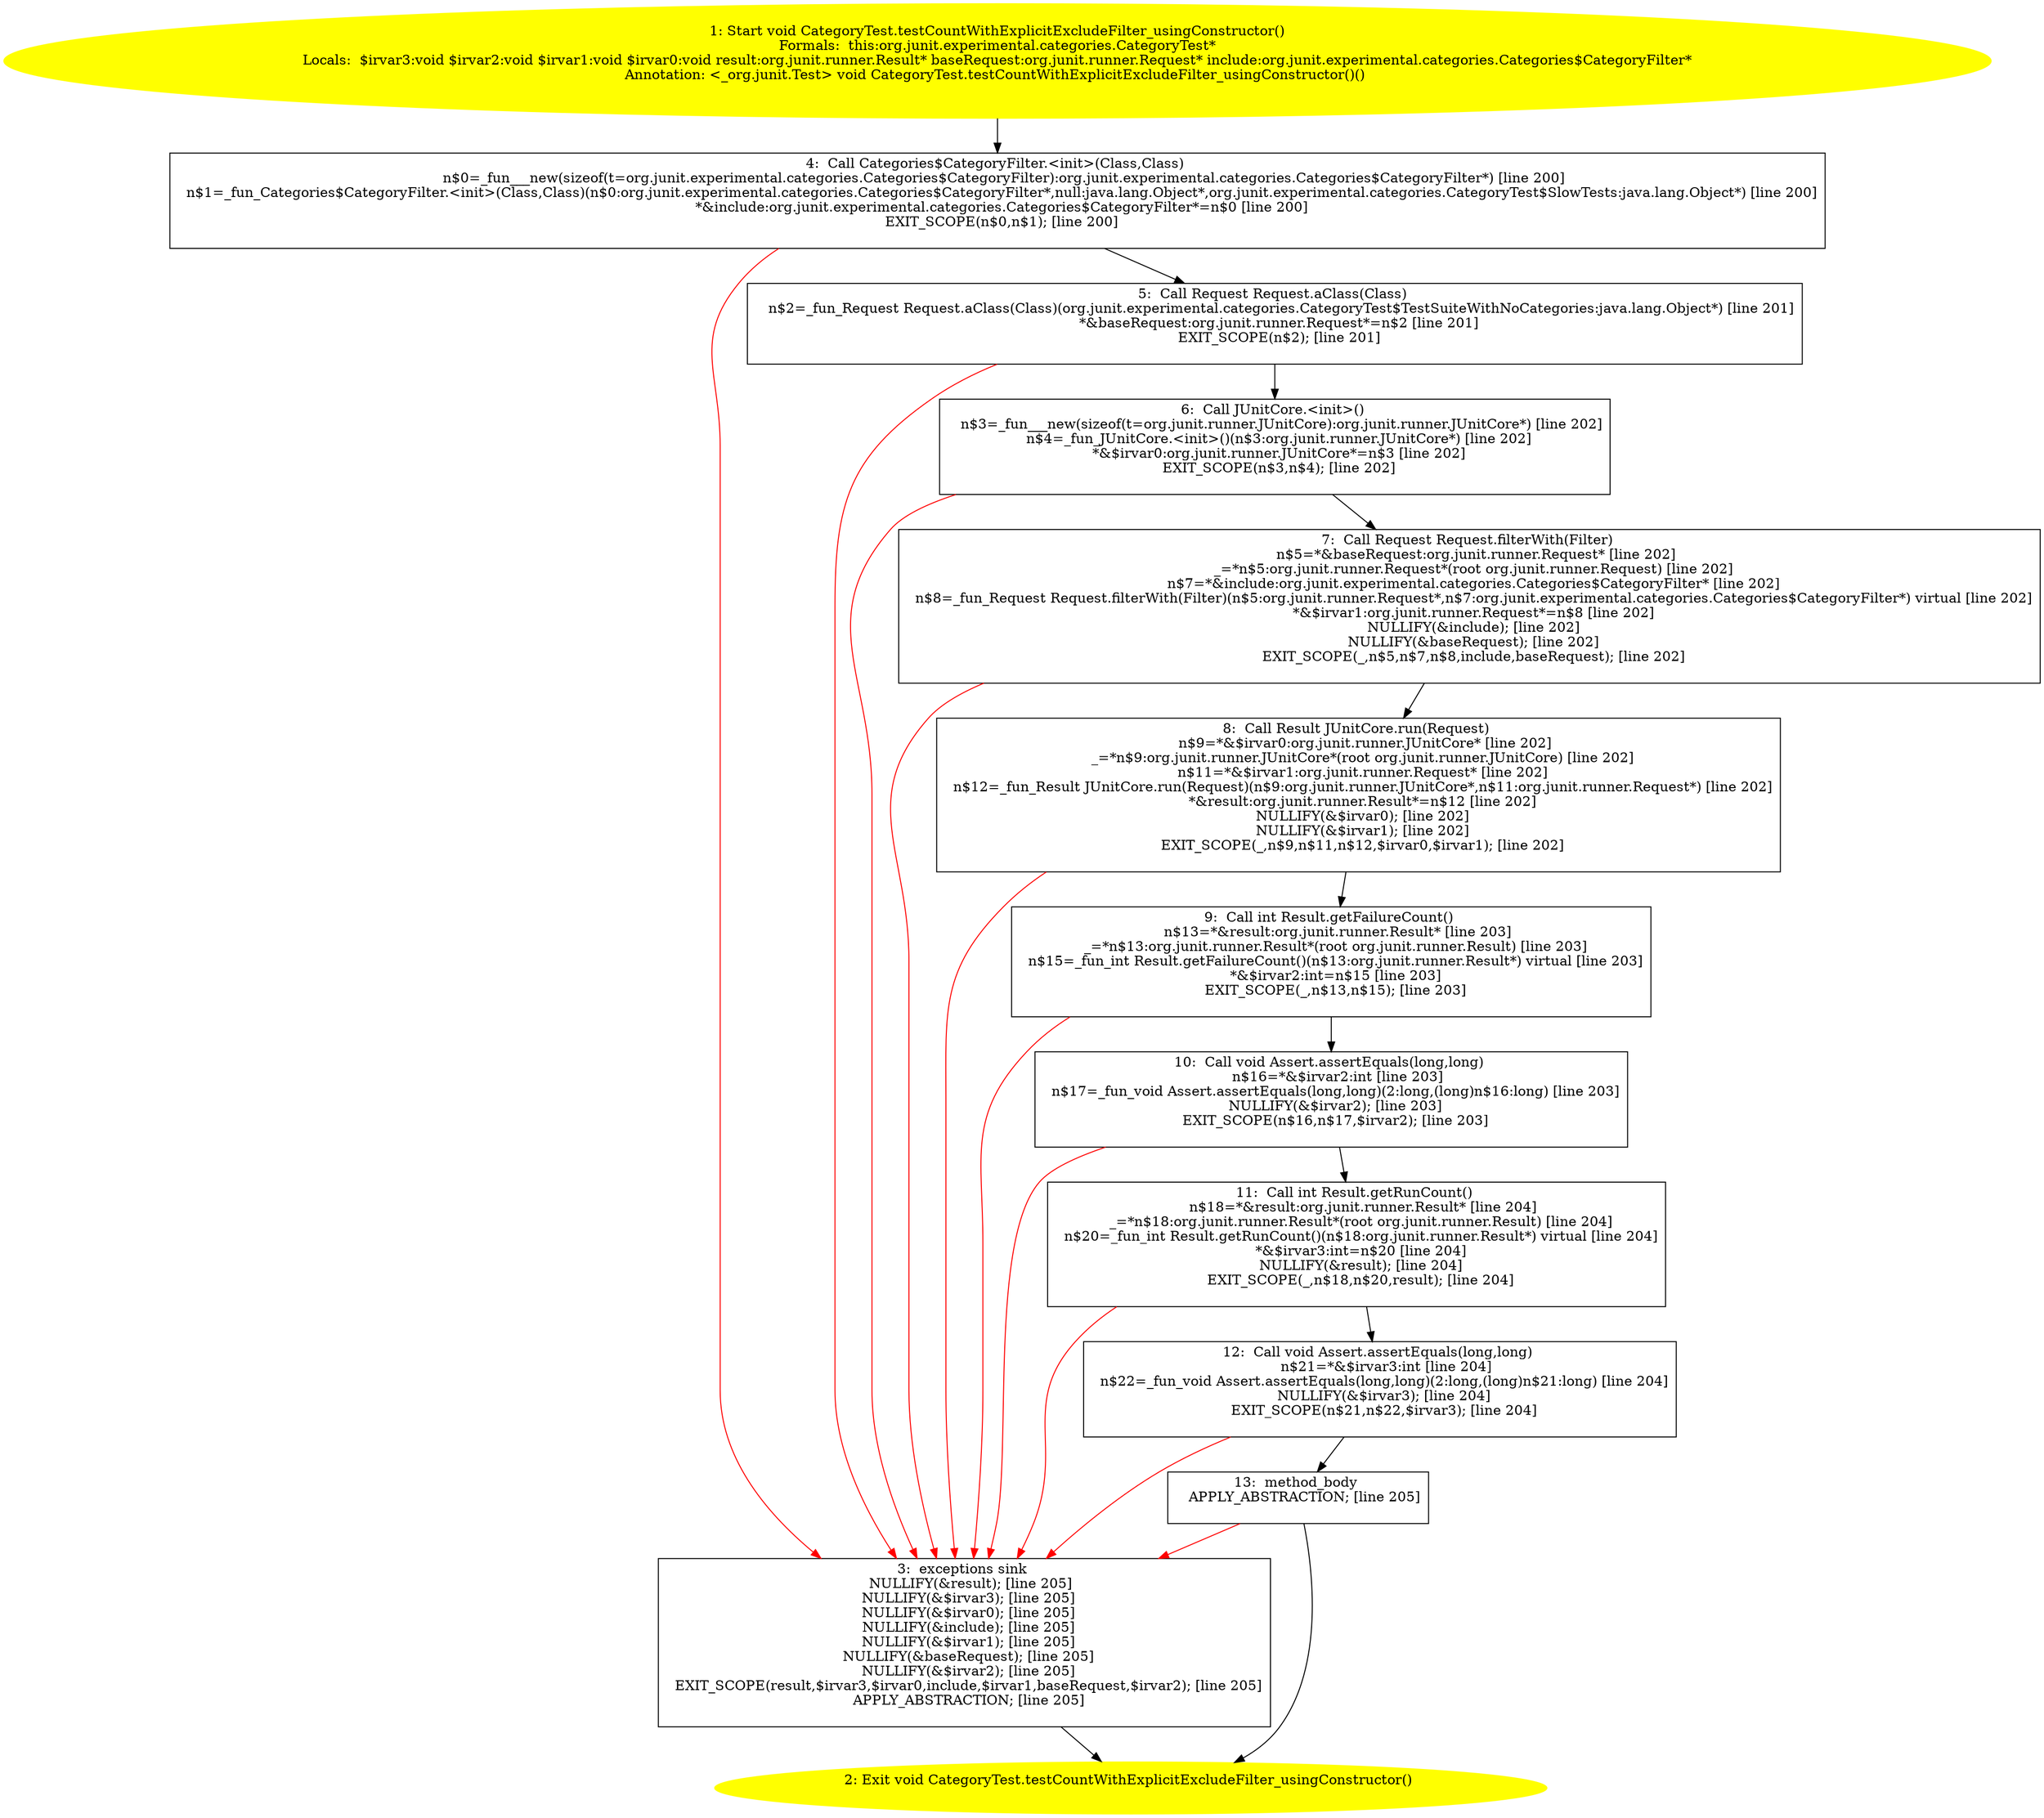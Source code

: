 /* @generated */
digraph cfg {
"org.junit.experimental.categories.CategoryTest.testCountWithExplicitExcludeFilter_usingConstructor().c0f4f1947a8e095f050136983a51842e_1" [label="1: Start void CategoryTest.testCountWithExplicitExcludeFilter_usingConstructor()\nFormals:  this:org.junit.experimental.categories.CategoryTest*\nLocals:  $irvar3:void $irvar2:void $irvar1:void $irvar0:void result:org.junit.runner.Result* baseRequest:org.junit.runner.Request* include:org.junit.experimental.categories.Categories$CategoryFilter*\nAnnotation: <_org.junit.Test> void CategoryTest.testCountWithExplicitExcludeFilter_usingConstructor()() \n  " color=yellow style=filled]
	

	 "org.junit.experimental.categories.CategoryTest.testCountWithExplicitExcludeFilter_usingConstructor().c0f4f1947a8e095f050136983a51842e_1" -> "org.junit.experimental.categories.CategoryTest.testCountWithExplicitExcludeFilter_usingConstructor().c0f4f1947a8e095f050136983a51842e_4" ;
"org.junit.experimental.categories.CategoryTest.testCountWithExplicitExcludeFilter_usingConstructor().c0f4f1947a8e095f050136983a51842e_2" [label="2: Exit void CategoryTest.testCountWithExplicitExcludeFilter_usingConstructor() \n  " color=yellow style=filled]
	

"org.junit.experimental.categories.CategoryTest.testCountWithExplicitExcludeFilter_usingConstructor().c0f4f1947a8e095f050136983a51842e_3" [label="3:  exceptions sink \n   NULLIFY(&result); [line 205]\n  NULLIFY(&$irvar3); [line 205]\n  NULLIFY(&$irvar0); [line 205]\n  NULLIFY(&include); [line 205]\n  NULLIFY(&$irvar1); [line 205]\n  NULLIFY(&baseRequest); [line 205]\n  NULLIFY(&$irvar2); [line 205]\n  EXIT_SCOPE(result,$irvar3,$irvar0,include,$irvar1,baseRequest,$irvar2); [line 205]\n  APPLY_ABSTRACTION; [line 205]\n " shape="box"]
	

	 "org.junit.experimental.categories.CategoryTest.testCountWithExplicitExcludeFilter_usingConstructor().c0f4f1947a8e095f050136983a51842e_3" -> "org.junit.experimental.categories.CategoryTest.testCountWithExplicitExcludeFilter_usingConstructor().c0f4f1947a8e095f050136983a51842e_2" ;
"org.junit.experimental.categories.CategoryTest.testCountWithExplicitExcludeFilter_usingConstructor().c0f4f1947a8e095f050136983a51842e_4" [label="4:  Call Categories$CategoryFilter.<init>(Class,Class) \n   n$0=_fun___new(sizeof(t=org.junit.experimental.categories.Categories$CategoryFilter):org.junit.experimental.categories.Categories$CategoryFilter*) [line 200]\n  n$1=_fun_Categories$CategoryFilter.<init>(Class,Class)(n$0:org.junit.experimental.categories.Categories$CategoryFilter*,null:java.lang.Object*,org.junit.experimental.categories.CategoryTest$SlowTests:java.lang.Object*) [line 200]\n  *&include:org.junit.experimental.categories.Categories$CategoryFilter*=n$0 [line 200]\n  EXIT_SCOPE(n$0,n$1); [line 200]\n " shape="box"]
	

	 "org.junit.experimental.categories.CategoryTest.testCountWithExplicitExcludeFilter_usingConstructor().c0f4f1947a8e095f050136983a51842e_4" -> "org.junit.experimental.categories.CategoryTest.testCountWithExplicitExcludeFilter_usingConstructor().c0f4f1947a8e095f050136983a51842e_5" ;
	 "org.junit.experimental.categories.CategoryTest.testCountWithExplicitExcludeFilter_usingConstructor().c0f4f1947a8e095f050136983a51842e_4" -> "org.junit.experimental.categories.CategoryTest.testCountWithExplicitExcludeFilter_usingConstructor().c0f4f1947a8e095f050136983a51842e_3" [color="red" ];
"org.junit.experimental.categories.CategoryTest.testCountWithExplicitExcludeFilter_usingConstructor().c0f4f1947a8e095f050136983a51842e_5" [label="5:  Call Request Request.aClass(Class) \n   n$2=_fun_Request Request.aClass(Class)(org.junit.experimental.categories.CategoryTest$TestSuiteWithNoCategories:java.lang.Object*) [line 201]\n  *&baseRequest:org.junit.runner.Request*=n$2 [line 201]\n  EXIT_SCOPE(n$2); [line 201]\n " shape="box"]
	

	 "org.junit.experimental.categories.CategoryTest.testCountWithExplicitExcludeFilter_usingConstructor().c0f4f1947a8e095f050136983a51842e_5" -> "org.junit.experimental.categories.CategoryTest.testCountWithExplicitExcludeFilter_usingConstructor().c0f4f1947a8e095f050136983a51842e_6" ;
	 "org.junit.experimental.categories.CategoryTest.testCountWithExplicitExcludeFilter_usingConstructor().c0f4f1947a8e095f050136983a51842e_5" -> "org.junit.experimental.categories.CategoryTest.testCountWithExplicitExcludeFilter_usingConstructor().c0f4f1947a8e095f050136983a51842e_3" [color="red" ];
"org.junit.experimental.categories.CategoryTest.testCountWithExplicitExcludeFilter_usingConstructor().c0f4f1947a8e095f050136983a51842e_6" [label="6:  Call JUnitCore.<init>() \n   n$3=_fun___new(sizeof(t=org.junit.runner.JUnitCore):org.junit.runner.JUnitCore*) [line 202]\n  n$4=_fun_JUnitCore.<init>()(n$3:org.junit.runner.JUnitCore*) [line 202]\n  *&$irvar0:org.junit.runner.JUnitCore*=n$3 [line 202]\n  EXIT_SCOPE(n$3,n$4); [line 202]\n " shape="box"]
	

	 "org.junit.experimental.categories.CategoryTest.testCountWithExplicitExcludeFilter_usingConstructor().c0f4f1947a8e095f050136983a51842e_6" -> "org.junit.experimental.categories.CategoryTest.testCountWithExplicitExcludeFilter_usingConstructor().c0f4f1947a8e095f050136983a51842e_7" ;
	 "org.junit.experimental.categories.CategoryTest.testCountWithExplicitExcludeFilter_usingConstructor().c0f4f1947a8e095f050136983a51842e_6" -> "org.junit.experimental.categories.CategoryTest.testCountWithExplicitExcludeFilter_usingConstructor().c0f4f1947a8e095f050136983a51842e_3" [color="red" ];
"org.junit.experimental.categories.CategoryTest.testCountWithExplicitExcludeFilter_usingConstructor().c0f4f1947a8e095f050136983a51842e_7" [label="7:  Call Request Request.filterWith(Filter) \n   n$5=*&baseRequest:org.junit.runner.Request* [line 202]\n  _=*n$5:org.junit.runner.Request*(root org.junit.runner.Request) [line 202]\n  n$7=*&include:org.junit.experimental.categories.Categories$CategoryFilter* [line 202]\n  n$8=_fun_Request Request.filterWith(Filter)(n$5:org.junit.runner.Request*,n$7:org.junit.experimental.categories.Categories$CategoryFilter*) virtual [line 202]\n  *&$irvar1:org.junit.runner.Request*=n$8 [line 202]\n  NULLIFY(&include); [line 202]\n  NULLIFY(&baseRequest); [line 202]\n  EXIT_SCOPE(_,n$5,n$7,n$8,include,baseRequest); [line 202]\n " shape="box"]
	

	 "org.junit.experimental.categories.CategoryTest.testCountWithExplicitExcludeFilter_usingConstructor().c0f4f1947a8e095f050136983a51842e_7" -> "org.junit.experimental.categories.CategoryTest.testCountWithExplicitExcludeFilter_usingConstructor().c0f4f1947a8e095f050136983a51842e_8" ;
	 "org.junit.experimental.categories.CategoryTest.testCountWithExplicitExcludeFilter_usingConstructor().c0f4f1947a8e095f050136983a51842e_7" -> "org.junit.experimental.categories.CategoryTest.testCountWithExplicitExcludeFilter_usingConstructor().c0f4f1947a8e095f050136983a51842e_3" [color="red" ];
"org.junit.experimental.categories.CategoryTest.testCountWithExplicitExcludeFilter_usingConstructor().c0f4f1947a8e095f050136983a51842e_8" [label="8:  Call Result JUnitCore.run(Request) \n   n$9=*&$irvar0:org.junit.runner.JUnitCore* [line 202]\n  _=*n$9:org.junit.runner.JUnitCore*(root org.junit.runner.JUnitCore) [line 202]\n  n$11=*&$irvar1:org.junit.runner.Request* [line 202]\n  n$12=_fun_Result JUnitCore.run(Request)(n$9:org.junit.runner.JUnitCore*,n$11:org.junit.runner.Request*) [line 202]\n  *&result:org.junit.runner.Result*=n$12 [line 202]\n  NULLIFY(&$irvar0); [line 202]\n  NULLIFY(&$irvar1); [line 202]\n  EXIT_SCOPE(_,n$9,n$11,n$12,$irvar0,$irvar1); [line 202]\n " shape="box"]
	

	 "org.junit.experimental.categories.CategoryTest.testCountWithExplicitExcludeFilter_usingConstructor().c0f4f1947a8e095f050136983a51842e_8" -> "org.junit.experimental.categories.CategoryTest.testCountWithExplicitExcludeFilter_usingConstructor().c0f4f1947a8e095f050136983a51842e_9" ;
	 "org.junit.experimental.categories.CategoryTest.testCountWithExplicitExcludeFilter_usingConstructor().c0f4f1947a8e095f050136983a51842e_8" -> "org.junit.experimental.categories.CategoryTest.testCountWithExplicitExcludeFilter_usingConstructor().c0f4f1947a8e095f050136983a51842e_3" [color="red" ];
"org.junit.experimental.categories.CategoryTest.testCountWithExplicitExcludeFilter_usingConstructor().c0f4f1947a8e095f050136983a51842e_9" [label="9:  Call int Result.getFailureCount() \n   n$13=*&result:org.junit.runner.Result* [line 203]\n  _=*n$13:org.junit.runner.Result*(root org.junit.runner.Result) [line 203]\n  n$15=_fun_int Result.getFailureCount()(n$13:org.junit.runner.Result*) virtual [line 203]\n  *&$irvar2:int=n$15 [line 203]\n  EXIT_SCOPE(_,n$13,n$15); [line 203]\n " shape="box"]
	

	 "org.junit.experimental.categories.CategoryTest.testCountWithExplicitExcludeFilter_usingConstructor().c0f4f1947a8e095f050136983a51842e_9" -> "org.junit.experimental.categories.CategoryTest.testCountWithExplicitExcludeFilter_usingConstructor().c0f4f1947a8e095f050136983a51842e_10" ;
	 "org.junit.experimental.categories.CategoryTest.testCountWithExplicitExcludeFilter_usingConstructor().c0f4f1947a8e095f050136983a51842e_9" -> "org.junit.experimental.categories.CategoryTest.testCountWithExplicitExcludeFilter_usingConstructor().c0f4f1947a8e095f050136983a51842e_3" [color="red" ];
"org.junit.experimental.categories.CategoryTest.testCountWithExplicitExcludeFilter_usingConstructor().c0f4f1947a8e095f050136983a51842e_10" [label="10:  Call void Assert.assertEquals(long,long) \n   n$16=*&$irvar2:int [line 203]\n  n$17=_fun_void Assert.assertEquals(long,long)(2:long,(long)n$16:long) [line 203]\n  NULLIFY(&$irvar2); [line 203]\n  EXIT_SCOPE(n$16,n$17,$irvar2); [line 203]\n " shape="box"]
	

	 "org.junit.experimental.categories.CategoryTest.testCountWithExplicitExcludeFilter_usingConstructor().c0f4f1947a8e095f050136983a51842e_10" -> "org.junit.experimental.categories.CategoryTest.testCountWithExplicitExcludeFilter_usingConstructor().c0f4f1947a8e095f050136983a51842e_11" ;
	 "org.junit.experimental.categories.CategoryTest.testCountWithExplicitExcludeFilter_usingConstructor().c0f4f1947a8e095f050136983a51842e_10" -> "org.junit.experimental.categories.CategoryTest.testCountWithExplicitExcludeFilter_usingConstructor().c0f4f1947a8e095f050136983a51842e_3" [color="red" ];
"org.junit.experimental.categories.CategoryTest.testCountWithExplicitExcludeFilter_usingConstructor().c0f4f1947a8e095f050136983a51842e_11" [label="11:  Call int Result.getRunCount() \n   n$18=*&result:org.junit.runner.Result* [line 204]\n  _=*n$18:org.junit.runner.Result*(root org.junit.runner.Result) [line 204]\n  n$20=_fun_int Result.getRunCount()(n$18:org.junit.runner.Result*) virtual [line 204]\n  *&$irvar3:int=n$20 [line 204]\n  NULLIFY(&result); [line 204]\n  EXIT_SCOPE(_,n$18,n$20,result); [line 204]\n " shape="box"]
	

	 "org.junit.experimental.categories.CategoryTest.testCountWithExplicitExcludeFilter_usingConstructor().c0f4f1947a8e095f050136983a51842e_11" -> "org.junit.experimental.categories.CategoryTest.testCountWithExplicitExcludeFilter_usingConstructor().c0f4f1947a8e095f050136983a51842e_12" ;
	 "org.junit.experimental.categories.CategoryTest.testCountWithExplicitExcludeFilter_usingConstructor().c0f4f1947a8e095f050136983a51842e_11" -> "org.junit.experimental.categories.CategoryTest.testCountWithExplicitExcludeFilter_usingConstructor().c0f4f1947a8e095f050136983a51842e_3" [color="red" ];
"org.junit.experimental.categories.CategoryTest.testCountWithExplicitExcludeFilter_usingConstructor().c0f4f1947a8e095f050136983a51842e_12" [label="12:  Call void Assert.assertEquals(long,long) \n   n$21=*&$irvar3:int [line 204]\n  n$22=_fun_void Assert.assertEquals(long,long)(2:long,(long)n$21:long) [line 204]\n  NULLIFY(&$irvar3); [line 204]\n  EXIT_SCOPE(n$21,n$22,$irvar3); [line 204]\n " shape="box"]
	

	 "org.junit.experimental.categories.CategoryTest.testCountWithExplicitExcludeFilter_usingConstructor().c0f4f1947a8e095f050136983a51842e_12" -> "org.junit.experimental.categories.CategoryTest.testCountWithExplicitExcludeFilter_usingConstructor().c0f4f1947a8e095f050136983a51842e_13" ;
	 "org.junit.experimental.categories.CategoryTest.testCountWithExplicitExcludeFilter_usingConstructor().c0f4f1947a8e095f050136983a51842e_12" -> "org.junit.experimental.categories.CategoryTest.testCountWithExplicitExcludeFilter_usingConstructor().c0f4f1947a8e095f050136983a51842e_3" [color="red" ];
"org.junit.experimental.categories.CategoryTest.testCountWithExplicitExcludeFilter_usingConstructor().c0f4f1947a8e095f050136983a51842e_13" [label="13:  method_body \n   APPLY_ABSTRACTION; [line 205]\n " shape="box"]
	

	 "org.junit.experimental.categories.CategoryTest.testCountWithExplicitExcludeFilter_usingConstructor().c0f4f1947a8e095f050136983a51842e_13" -> "org.junit.experimental.categories.CategoryTest.testCountWithExplicitExcludeFilter_usingConstructor().c0f4f1947a8e095f050136983a51842e_2" ;
	 "org.junit.experimental.categories.CategoryTest.testCountWithExplicitExcludeFilter_usingConstructor().c0f4f1947a8e095f050136983a51842e_13" -> "org.junit.experimental.categories.CategoryTest.testCountWithExplicitExcludeFilter_usingConstructor().c0f4f1947a8e095f050136983a51842e_3" [color="red" ];
}
